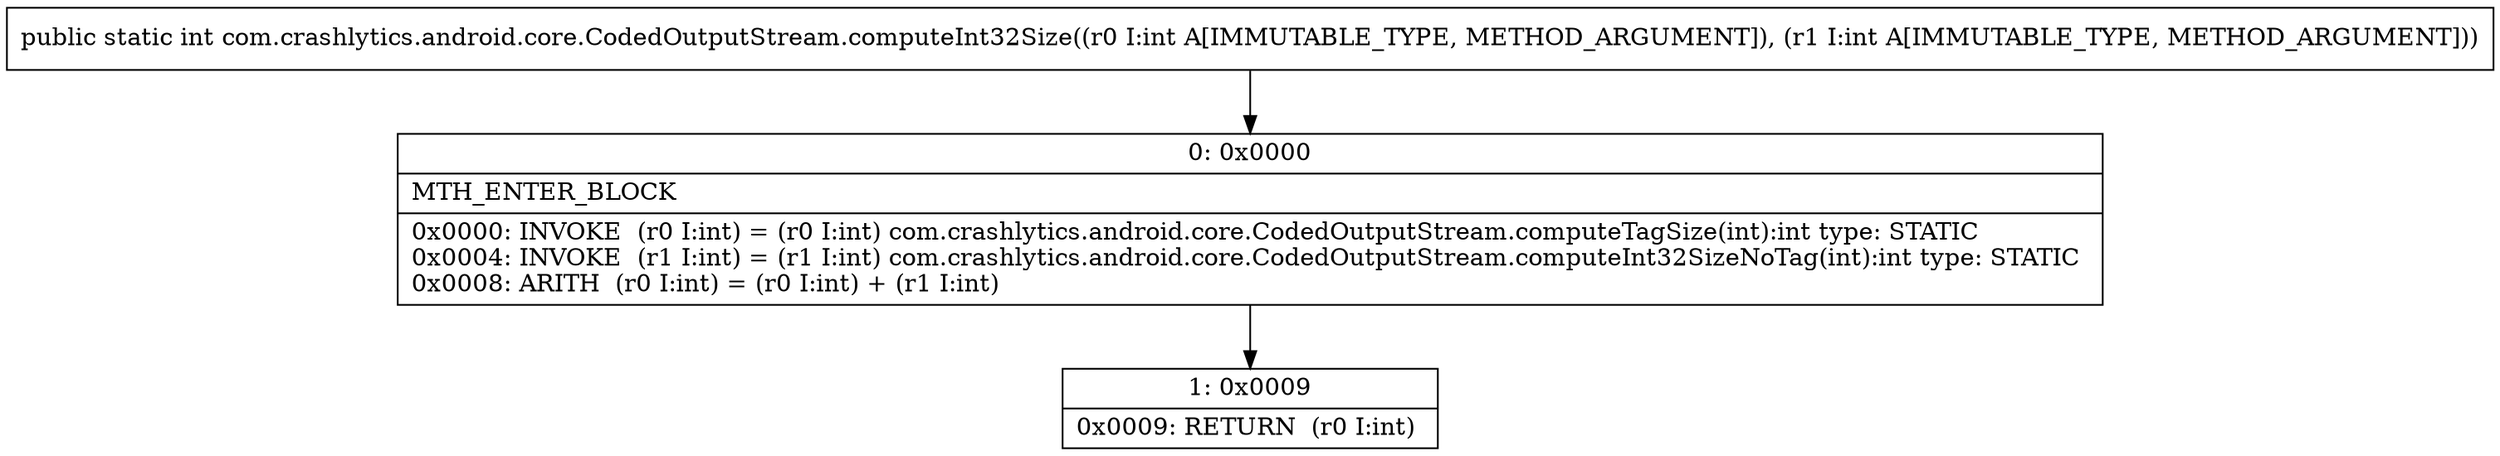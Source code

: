 digraph "CFG forcom.crashlytics.android.core.CodedOutputStream.computeInt32Size(II)I" {
Node_0 [shape=record,label="{0\:\ 0x0000|MTH_ENTER_BLOCK\l|0x0000: INVOKE  (r0 I:int) = (r0 I:int) com.crashlytics.android.core.CodedOutputStream.computeTagSize(int):int type: STATIC \l0x0004: INVOKE  (r1 I:int) = (r1 I:int) com.crashlytics.android.core.CodedOutputStream.computeInt32SizeNoTag(int):int type: STATIC \l0x0008: ARITH  (r0 I:int) = (r0 I:int) + (r1 I:int) \l}"];
Node_1 [shape=record,label="{1\:\ 0x0009|0x0009: RETURN  (r0 I:int) \l}"];
MethodNode[shape=record,label="{public static int com.crashlytics.android.core.CodedOutputStream.computeInt32Size((r0 I:int A[IMMUTABLE_TYPE, METHOD_ARGUMENT]), (r1 I:int A[IMMUTABLE_TYPE, METHOD_ARGUMENT])) }"];
MethodNode -> Node_0;
Node_0 -> Node_1;
}

